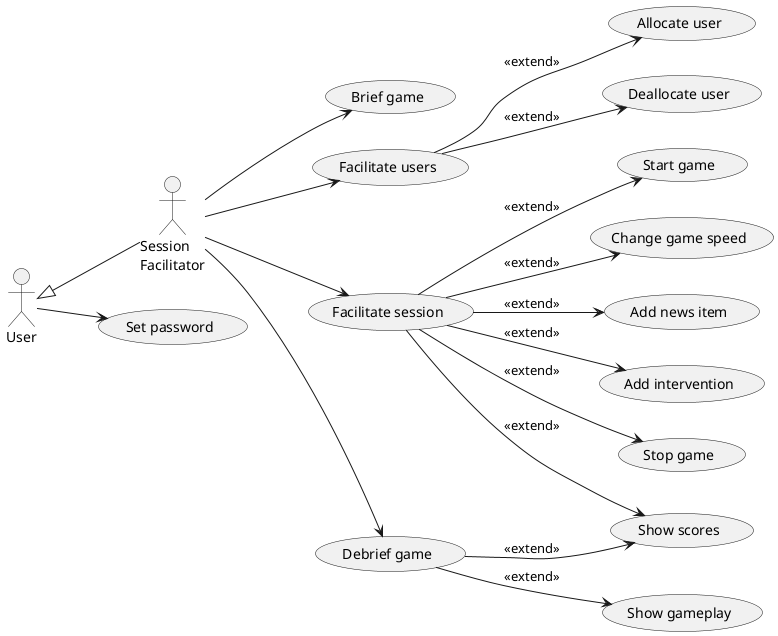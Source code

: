 @startuml
left to right direction

"Session\nFacilitator" as SF
User <|-- SF

User --> (Set password)

SF --> (Brief game)

SF --> (Facilitate users)
(Facilitate users) --> (Allocate user) : << extend >>
(Facilitate users) --> (Deallocate user) : << extend >>

SF --> (Facilitate session)
(Facilitate session) --> (Start game) : << extend >>
(Facilitate session) --> (Change game speed) : << extend >>
(Facilitate session) --> (Add news item) : << extend >>
(Facilitate session) --> (Add intervention) : << extend >>
(Facilitate session) --> (Stop game) : << extend >>
(Facilitate session) --> (Show scores) : << extend >>

SF --> (Debrief game)
(Debrief game) --> (Show scores) : << extend >>
(Debrief game) --> (Show gameplay) : << extend >>

@enduml
